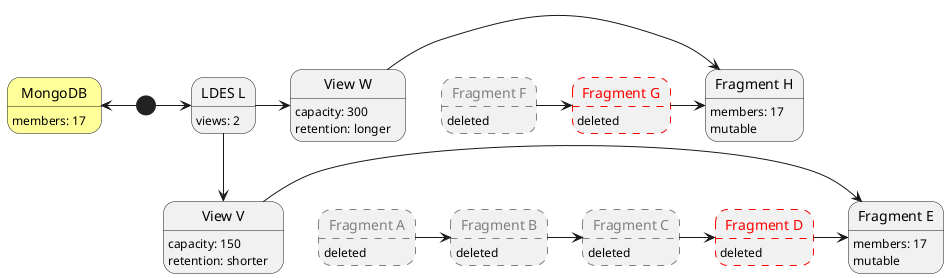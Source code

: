 @startuml
state "MongoDB" as DB #ffff99
state "LDES L" as L
state "View V" as V
state "View W" as W
state "Fragment A" as A #line:grey;line.dashed;text:grey
state "Fragment B" as B #line:grey;line.dashed;text:grey
state "Fragment C" as C #line:grey;line.dashed;text:grey
state "Fragment D" as D #line:red;line.dashed;text:red
state "Fragment E" as E 
state "Fragment F" as F #line:grey;line.dashed;text:grey
state "Fragment G" as G #line:red;line.dashed;text:red
state "Fragment H" as H 

[*] -left-> DB
[*] -right-> L
L -down-> V
L -right-> W
V -right-> E
A -right-> B
B -right-> C
C -right-> D
D -right-> E
W -right-> H
F -right-> G
G -right-> H

DB: members: 17
L : views: 2
V : capacity: 150
W : capacity: 300
V : retention: shorter
W : retention: longer
A : deleted
B : deleted
C : deleted
E : members: 17
H : members: 17
D : deleted
E : mutable
F : deleted
G : deleted
H : mutable
@enduml
